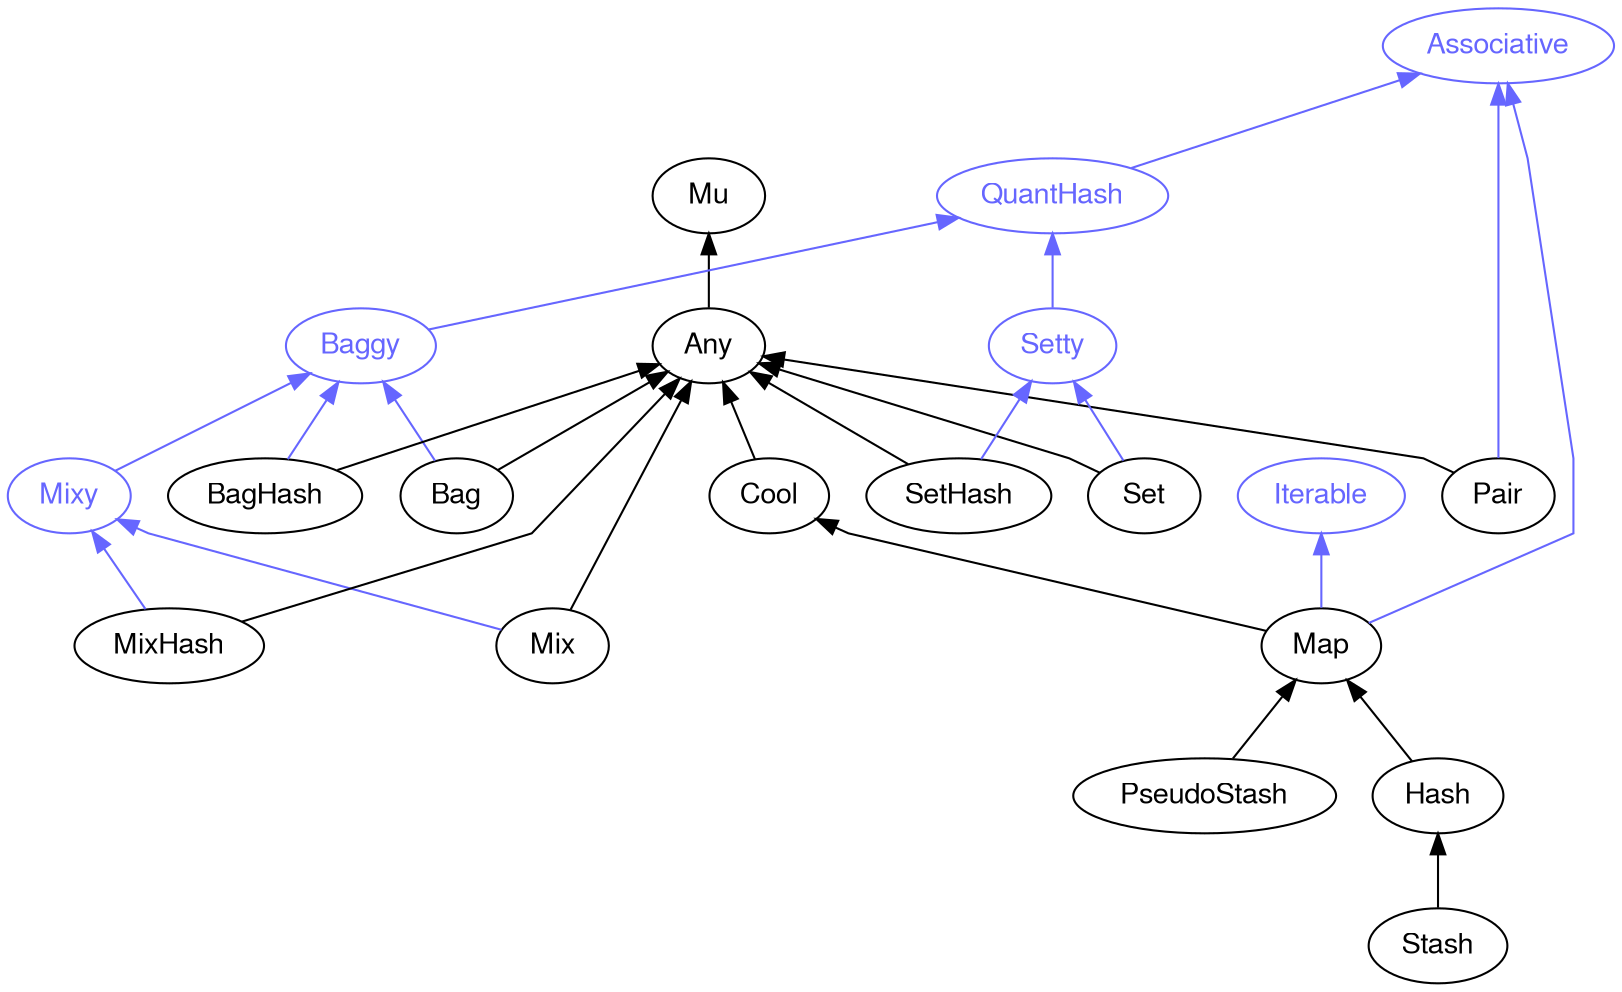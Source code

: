 digraph "perl6-type-graph" {
    rankdir=BT;
    splines=polyline;
    overlap=false; 
    // Types
    "Associative" [color="#6666FF", fontcolor="#6666FF", href="/type/Associative", fontname="FreeSans"];
    "Mu" [color="#000000", fontcolor="#000000", href="/type/Mu", fontname="FreeSans"];
    "Any" [color="#000000", fontcolor="#000000", href="/type/Any", fontname="FreeSans"];
    "Cool" [color="#000000", fontcolor="#000000", href="/type/Cool", fontname="FreeSans"];
    "Iterable" [color="#6666FF", fontcolor="#6666FF", href="/type/Iterable", fontname="FreeSans"];
    "Map" [color="#000000", fontcolor="#000000", href="/type/Map", fontname="FreeSans"];
    "QuantHash" [color="#6666FF", fontcolor="#6666FF", href="/type/QuantHash", fontname="FreeSans"];
    "Pair" [color="#000000", fontcolor="#000000", href="/type/Pair", fontname="FreeSans"];
    "PseudoStash" [color="#000000", fontcolor="#000000", href="/type/PseudoStash", fontname="FreeSans"];
    "Hash" [color="#000000", fontcolor="#000000", href="/type/Hash", fontname="FreeSans"];
    "Setty" [color="#6666FF", fontcolor="#6666FF", href="/type/Setty", fontname="FreeSans"];
    "Baggy" [color="#6666FF", fontcolor="#6666FF", href="/type/Baggy", fontname="FreeSans"];
    "Stash" [color="#000000", fontcolor="#000000", href="/type/Stash", fontname="FreeSans"];
    "Set" [color="#000000", fontcolor="#000000", href="/type/Set", fontname="FreeSans"];
    "SetHash" [color="#000000", fontcolor="#000000", href="/type/SetHash", fontname="FreeSans"];
    "Bag" [color="#000000", fontcolor="#000000", href="/type/Bag", fontname="FreeSans"];
    "Mixy" [color="#6666FF", fontcolor="#6666FF", href="/type/Mixy", fontname="FreeSans"];
    "BagHash" [color="#000000", fontcolor="#000000", href="/type/BagHash", fontname="FreeSans"];
    "Mix" [color="#000000", fontcolor="#000000", href="/type/Mix", fontname="FreeSans"];
    "MixHash" [color="#000000", fontcolor="#000000", href="/type/MixHash", fontname="FreeSans"];

    // Superclasses
    "Any" -> "Mu" [color="#000000"];
    "Cool" -> "Any" [color="#000000"];
    "Map" -> "Cool" [color="#000000"];
    "Pair" -> "Any" [color="#000000"];
    "PseudoStash" -> "Map" [color="#000000"];
    "Hash" -> "Map" [color="#000000"];
    "Stash" -> "Hash" [color="#000000"];
    "Set" -> "Any" [color="#000000"];
    "SetHash" -> "Any" [color="#000000"];
    "Bag" -> "Any" [color="#000000"];
    "BagHash" -> "Any" [color="#000000"];
    "Mix" -> "Any" [color="#000000"];
    "MixHash" -> "Any" [color="#000000"];

    // Roles
    "Map" -> "Iterable" [color="#6666FF"];
    "Map" -> "Associative" [color="#6666FF"];
    "QuantHash" -> "Associative" [color="#6666FF"];
    "Pair" -> "Associative" [color="#6666FF"];
    "Setty" -> "QuantHash" [color="#6666FF"];
    "Baggy" -> "QuantHash" [color="#6666FF"];
    "Set" -> "Setty" [color="#6666FF"];
    "SetHash" -> "Setty" [color="#6666FF"];
    "Bag" -> "Baggy" [color="#6666FF"];
    "Mixy" -> "Baggy" [color="#6666FF"];
    "BagHash" -> "Baggy" [color="#6666FF"];
    "Mix" -> "Mixy" [color="#6666FF"];
    "MixHash" -> "Mixy" [color="#6666FF"];
}
